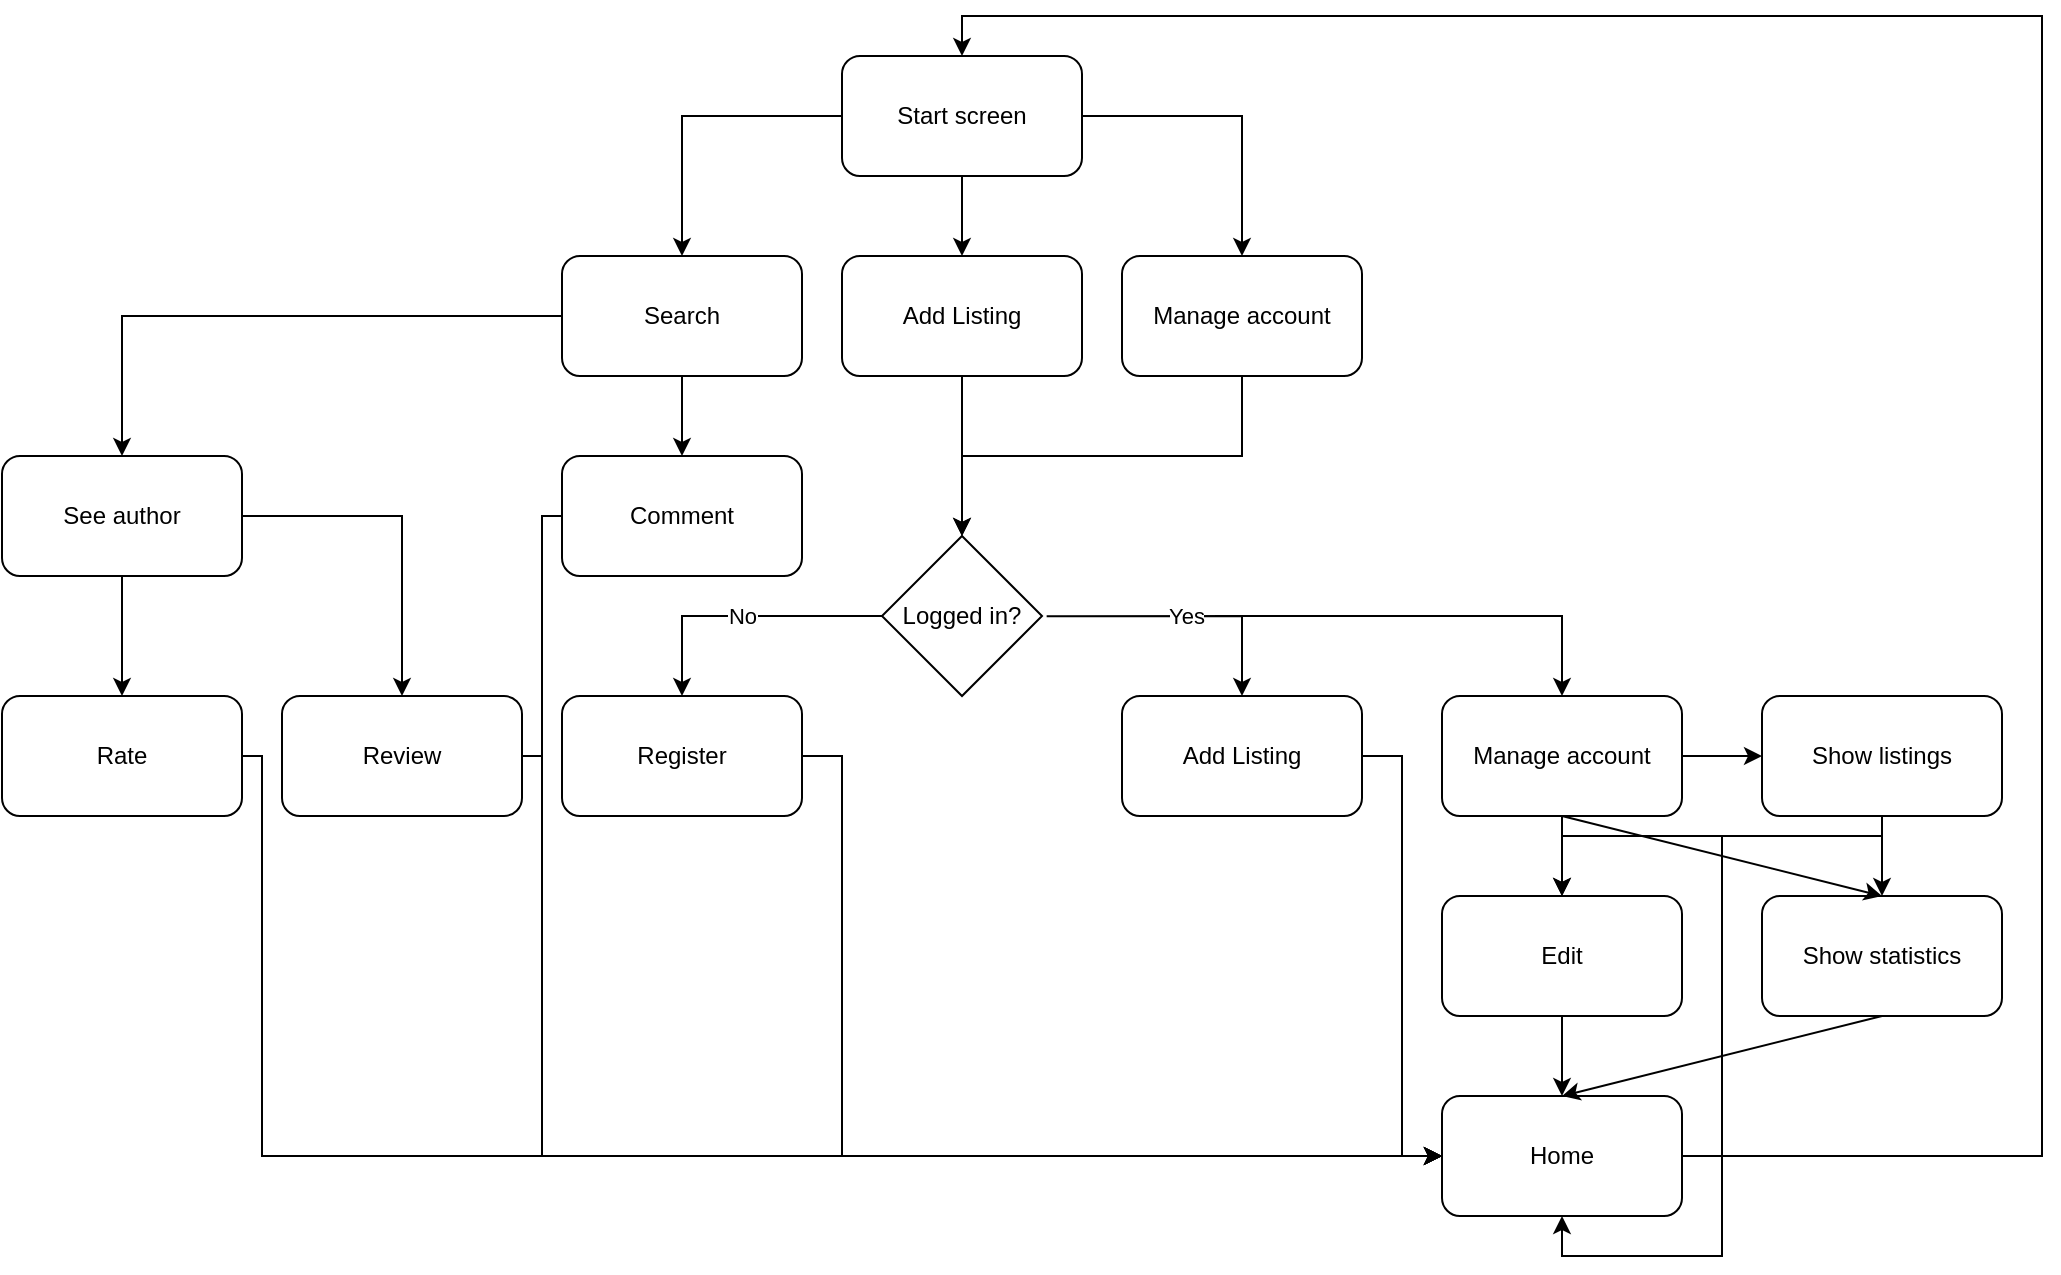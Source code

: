 <mxfile version="21.1.1" type="github">
  <diagram name="Strona-1" id="Mq5pYO8SvMUOLr7UjTYg">
    <mxGraphModel dx="3166" dy="1117" grid="1" gridSize="10" guides="1" tooltips="1" connect="1" arrows="1" fold="1" page="1" pageScale="1" pageWidth="827" pageHeight="1169" math="0" shadow="0">
      <root>
        <mxCell id="0" />
        <mxCell id="1" parent="0" />
        <mxCell id="Lx5xzdE4FL_pWe1vIzk7-6" style="edgeStyle=orthogonalEdgeStyle;rounded=0;orthogonalLoop=1;jettySize=auto;html=1;entryX=0.5;entryY=0;entryDx=0;entryDy=0;" edge="1" parent="1" source="Lx5xzdE4FL_pWe1vIzk7-1" target="Lx5xzdE4FL_pWe1vIzk7-4">
          <mxGeometry relative="1" as="geometry" />
        </mxCell>
        <mxCell id="Lx5xzdE4FL_pWe1vIzk7-7" style="edgeStyle=orthogonalEdgeStyle;rounded=0;orthogonalLoop=1;jettySize=auto;html=1;entryX=0.5;entryY=0;entryDx=0;entryDy=0;" edge="1" parent="1" source="Lx5xzdE4FL_pWe1vIzk7-1" target="Lx5xzdE4FL_pWe1vIzk7-3">
          <mxGeometry relative="1" as="geometry" />
        </mxCell>
        <mxCell id="Lx5xzdE4FL_pWe1vIzk7-8" style="edgeStyle=orthogonalEdgeStyle;rounded=0;orthogonalLoop=1;jettySize=auto;html=1;entryX=0.5;entryY=0;entryDx=0;entryDy=0;" edge="1" parent="1" source="Lx5xzdE4FL_pWe1vIzk7-1" target="Lx5xzdE4FL_pWe1vIzk7-2">
          <mxGeometry relative="1" as="geometry" />
        </mxCell>
        <mxCell id="Lx5xzdE4FL_pWe1vIzk7-1" value="Start screen" style="rounded=1;whiteSpace=wrap;html=1;" vertex="1" parent="1">
          <mxGeometry x="340" y="80" width="120" height="60" as="geometry" />
        </mxCell>
        <mxCell id="Lx5xzdE4FL_pWe1vIzk7-11" style="edgeStyle=orthogonalEdgeStyle;rounded=0;orthogonalLoop=1;jettySize=auto;html=1;" edge="1" parent="1" source="Lx5xzdE4FL_pWe1vIzk7-2">
          <mxGeometry relative="1" as="geometry">
            <mxPoint x="400" y="320" as="targetPoint" />
            <Array as="points">
              <mxPoint x="540" y="280" />
              <mxPoint x="400" y="280" />
            </Array>
          </mxGeometry>
        </mxCell>
        <mxCell id="Lx5xzdE4FL_pWe1vIzk7-2" value="Manage account" style="rounded=1;whiteSpace=wrap;html=1;" vertex="1" parent="1">
          <mxGeometry x="480" y="180" width="120" height="60" as="geometry" />
        </mxCell>
        <mxCell id="Lx5xzdE4FL_pWe1vIzk7-10" style="edgeStyle=orthogonalEdgeStyle;rounded=0;orthogonalLoop=1;jettySize=auto;html=1;entryX=0.5;entryY=0;entryDx=0;entryDy=0;" edge="1" parent="1" source="Lx5xzdE4FL_pWe1vIzk7-3" target="Lx5xzdE4FL_pWe1vIzk7-9">
          <mxGeometry relative="1" as="geometry" />
        </mxCell>
        <mxCell id="Lx5xzdE4FL_pWe1vIzk7-3" value="Add Listing" style="rounded=1;whiteSpace=wrap;html=1;" vertex="1" parent="1">
          <mxGeometry x="340" y="180" width="120" height="60" as="geometry" />
        </mxCell>
        <mxCell id="Lx5xzdE4FL_pWe1vIzk7-41" style="edgeStyle=orthogonalEdgeStyle;rounded=0;orthogonalLoop=1;jettySize=auto;html=1;entryX=0.5;entryY=0;entryDx=0;entryDy=0;" edge="1" parent="1" source="Lx5xzdE4FL_pWe1vIzk7-4" target="Lx5xzdE4FL_pWe1vIzk7-38">
          <mxGeometry relative="1" as="geometry" />
        </mxCell>
        <mxCell id="Lx5xzdE4FL_pWe1vIzk7-43" style="edgeStyle=orthogonalEdgeStyle;rounded=0;orthogonalLoop=1;jettySize=auto;html=1;entryX=0.5;entryY=0;entryDx=0;entryDy=0;" edge="1" parent="1" source="Lx5xzdE4FL_pWe1vIzk7-4" target="Lx5xzdE4FL_pWe1vIzk7-40">
          <mxGeometry relative="1" as="geometry" />
        </mxCell>
        <mxCell id="Lx5xzdE4FL_pWe1vIzk7-4" value="Search" style="rounded=1;whiteSpace=wrap;html=1;" vertex="1" parent="1">
          <mxGeometry x="200" y="180" width="120" height="60" as="geometry" />
        </mxCell>
        <mxCell id="Lx5xzdE4FL_pWe1vIzk7-9" value="Logged in?" style="rhombus;whiteSpace=wrap;html=1;" vertex="1" parent="1">
          <mxGeometry x="360" y="320" width="80" height="80" as="geometry" />
        </mxCell>
        <mxCell id="Lx5xzdE4FL_pWe1vIzk7-36" style="edgeStyle=orthogonalEdgeStyle;rounded=0;orthogonalLoop=1;jettySize=auto;html=1;entryX=0;entryY=0.5;entryDx=0;entryDy=0;" edge="1" parent="1" source="Lx5xzdE4FL_pWe1vIzk7-12" target="Lx5xzdE4FL_pWe1vIzk7-31">
          <mxGeometry relative="1" as="geometry">
            <mxPoint x="700" y="600" as="targetPoint" />
            <Array as="points">
              <mxPoint x="620" y="430" />
              <mxPoint x="620" y="630" />
            </Array>
          </mxGeometry>
        </mxCell>
        <mxCell id="Lx5xzdE4FL_pWe1vIzk7-12" value="Add Listing" style="rounded=1;whiteSpace=wrap;html=1;" vertex="1" parent="1">
          <mxGeometry x="480" y="400" width="120" height="60" as="geometry" />
        </mxCell>
        <mxCell id="Lx5xzdE4FL_pWe1vIzk7-37" style="edgeStyle=orthogonalEdgeStyle;rounded=0;orthogonalLoop=1;jettySize=auto;html=1;entryX=0;entryY=0.5;entryDx=0;entryDy=0;" edge="1" parent="1" source="Lx5xzdE4FL_pWe1vIzk7-13" target="Lx5xzdE4FL_pWe1vIzk7-31">
          <mxGeometry relative="1" as="geometry">
            <Array as="points">
              <mxPoint x="340" y="430" />
              <mxPoint x="340" y="630" />
            </Array>
          </mxGeometry>
        </mxCell>
        <mxCell id="Lx5xzdE4FL_pWe1vIzk7-13" value="Register" style="rounded=1;whiteSpace=wrap;html=1;" vertex="1" parent="1">
          <mxGeometry x="200" y="400" width="120" height="60" as="geometry" />
        </mxCell>
        <mxCell id="Lx5xzdE4FL_pWe1vIzk7-19" value="" style="endArrow=classic;html=1;rounded=0;exitX=1.029;exitY=0.502;exitDx=0;exitDy=0;exitPerimeter=0;entryX=0.5;entryY=0;entryDx=0;entryDy=0;" edge="1" parent="1" source="Lx5xzdE4FL_pWe1vIzk7-9" target="Lx5xzdE4FL_pWe1vIzk7-12">
          <mxGeometry relative="1" as="geometry">
            <mxPoint x="370" y="390" as="sourcePoint" />
            <mxPoint x="470" y="390" as="targetPoint" />
            <Array as="points">
              <mxPoint x="540" y="360" />
            </Array>
          </mxGeometry>
        </mxCell>
        <mxCell id="Lx5xzdE4FL_pWe1vIzk7-20" value="Yes" style="edgeLabel;resizable=0;html=1;align=center;verticalAlign=middle;" connectable="0" vertex="1" parent="Lx5xzdE4FL_pWe1vIzk7-19">
          <mxGeometry relative="1" as="geometry" />
        </mxCell>
        <mxCell id="Lx5xzdE4FL_pWe1vIzk7-21" value="" style="endArrow=classic;html=1;rounded=0;entryX=0.5;entryY=0;entryDx=0;entryDy=0;exitX=0;exitY=0.5;exitDx=0;exitDy=0;" edge="1" parent="1" source="Lx5xzdE4FL_pWe1vIzk7-9" target="Lx5xzdE4FL_pWe1vIzk7-13">
          <mxGeometry relative="1" as="geometry">
            <mxPoint x="380" y="350" as="sourcePoint" />
            <mxPoint x="480" y="350" as="targetPoint" />
            <Array as="points">
              <mxPoint x="260" y="360" />
            </Array>
          </mxGeometry>
        </mxCell>
        <mxCell id="Lx5xzdE4FL_pWe1vIzk7-22" value="No" style="edgeLabel;resizable=0;html=1;align=center;verticalAlign=middle;" connectable="0" vertex="1" parent="Lx5xzdE4FL_pWe1vIzk7-21">
          <mxGeometry relative="1" as="geometry" />
        </mxCell>
        <mxCell id="Lx5xzdE4FL_pWe1vIzk7-23" value="" style="endArrow=classic;html=1;rounded=0;entryX=0.5;entryY=0;entryDx=0;entryDy=0;" edge="1" parent="1" target="Lx5xzdE4FL_pWe1vIzk7-24">
          <mxGeometry width="50" height="50" relative="1" as="geometry">
            <mxPoint x="540" y="360" as="sourcePoint" />
            <mxPoint x="690" y="400" as="targetPoint" />
            <Array as="points">
              <mxPoint x="700" y="360" />
            </Array>
          </mxGeometry>
        </mxCell>
        <mxCell id="Lx5xzdE4FL_pWe1vIzk7-29" style="edgeStyle=orthogonalEdgeStyle;rounded=0;orthogonalLoop=1;jettySize=auto;html=1;exitX=0.5;exitY=1;exitDx=0;exitDy=0;entryX=0.5;entryY=0;entryDx=0;entryDy=0;" edge="1" parent="1" source="Lx5xzdE4FL_pWe1vIzk7-24" target="Lx5xzdE4FL_pWe1vIzk7-25">
          <mxGeometry relative="1" as="geometry" />
        </mxCell>
        <mxCell id="Lx5xzdE4FL_pWe1vIzk7-52" style="edgeStyle=orthogonalEdgeStyle;rounded=0;orthogonalLoop=1;jettySize=auto;html=1;entryX=0;entryY=0.5;entryDx=0;entryDy=0;" edge="1" parent="1" source="Lx5xzdE4FL_pWe1vIzk7-24" target="Lx5xzdE4FL_pWe1vIzk7-26">
          <mxGeometry relative="1" as="geometry" />
        </mxCell>
        <mxCell id="Lx5xzdE4FL_pWe1vIzk7-24" value="Manage account" style="rounded=1;whiteSpace=wrap;html=1;" vertex="1" parent="1">
          <mxGeometry x="640" y="400" width="120" height="60" as="geometry" />
        </mxCell>
        <mxCell id="Lx5xzdE4FL_pWe1vIzk7-33" style="edgeStyle=orthogonalEdgeStyle;rounded=0;orthogonalLoop=1;jettySize=auto;html=1;" edge="1" parent="1" source="Lx5xzdE4FL_pWe1vIzk7-25">
          <mxGeometry relative="1" as="geometry">
            <mxPoint x="700.0" y="600" as="targetPoint" />
            <Array as="points">
              <mxPoint x="700" y="590" />
              <mxPoint x="700" y="590" />
            </Array>
          </mxGeometry>
        </mxCell>
        <mxCell id="Lx5xzdE4FL_pWe1vIzk7-25" value="Edit" style="rounded=1;whiteSpace=wrap;html=1;" vertex="1" parent="1">
          <mxGeometry x="640" y="500" width="120" height="60" as="geometry" />
        </mxCell>
        <mxCell id="Lx5xzdE4FL_pWe1vIzk7-53" style="edgeStyle=orthogonalEdgeStyle;rounded=0;orthogonalLoop=1;jettySize=auto;html=1;entryX=0.5;entryY=1;entryDx=0;entryDy=0;" edge="1" parent="1" source="Lx5xzdE4FL_pWe1vIzk7-26" target="Lx5xzdE4FL_pWe1vIzk7-31">
          <mxGeometry relative="1" as="geometry">
            <Array as="points">
              <mxPoint x="860" y="470" />
              <mxPoint x="780" y="470" />
              <mxPoint x="780" y="680" />
              <mxPoint x="700" y="680" />
            </Array>
          </mxGeometry>
        </mxCell>
        <mxCell id="Lx5xzdE4FL_pWe1vIzk7-54" style="edgeStyle=orthogonalEdgeStyle;rounded=0;orthogonalLoop=1;jettySize=auto;html=1;entryX=0.5;entryY=0;entryDx=0;entryDy=0;" edge="1" parent="1" source="Lx5xzdE4FL_pWe1vIzk7-26" target="Lx5xzdE4FL_pWe1vIzk7-27">
          <mxGeometry relative="1" as="geometry" />
        </mxCell>
        <mxCell id="Lx5xzdE4FL_pWe1vIzk7-55" style="edgeStyle=orthogonalEdgeStyle;rounded=0;orthogonalLoop=1;jettySize=auto;html=1;entryX=0.5;entryY=0;entryDx=0;entryDy=0;" edge="1" parent="1" source="Lx5xzdE4FL_pWe1vIzk7-26" target="Lx5xzdE4FL_pWe1vIzk7-25">
          <mxGeometry relative="1" as="geometry">
            <Array as="points">
              <mxPoint x="860" y="470" />
              <mxPoint x="700" y="470" />
            </Array>
          </mxGeometry>
        </mxCell>
        <mxCell id="Lx5xzdE4FL_pWe1vIzk7-26" value="Show listings" style="rounded=1;whiteSpace=wrap;html=1;" vertex="1" parent="1">
          <mxGeometry x="800" y="400" width="120" height="60" as="geometry" />
        </mxCell>
        <mxCell id="Lx5xzdE4FL_pWe1vIzk7-27" value="Show statistics" style="rounded=1;whiteSpace=wrap;html=1;" vertex="1" parent="1">
          <mxGeometry x="800" y="500" width="120" height="60" as="geometry" />
        </mxCell>
        <mxCell id="Lx5xzdE4FL_pWe1vIzk7-30" value="" style="endArrow=classic;html=1;rounded=0;entryX=0.5;entryY=0;entryDx=0;entryDy=0;" edge="1" parent="1" target="Lx5xzdE4FL_pWe1vIzk7-27">
          <mxGeometry width="50" height="50" relative="1" as="geometry">
            <mxPoint x="700" y="460" as="sourcePoint" />
            <mxPoint x="750" y="440" as="targetPoint" />
          </mxGeometry>
        </mxCell>
        <mxCell id="Lx5xzdE4FL_pWe1vIzk7-35" style="edgeStyle=orthogonalEdgeStyle;rounded=0;orthogonalLoop=1;jettySize=auto;html=1;entryX=0.5;entryY=0;entryDx=0;entryDy=0;" edge="1" parent="1" source="Lx5xzdE4FL_pWe1vIzk7-31" target="Lx5xzdE4FL_pWe1vIzk7-1">
          <mxGeometry relative="1" as="geometry">
            <Array as="points">
              <mxPoint x="940" y="630" />
              <mxPoint x="940" y="60" />
              <mxPoint x="400" y="60" />
            </Array>
          </mxGeometry>
        </mxCell>
        <mxCell id="Lx5xzdE4FL_pWe1vIzk7-31" value="Home" style="rounded=1;whiteSpace=wrap;html=1;" vertex="1" parent="1">
          <mxGeometry x="640" y="600" width="120" height="60" as="geometry" />
        </mxCell>
        <mxCell id="Lx5xzdE4FL_pWe1vIzk7-34" value="" style="endArrow=classic;html=1;rounded=0;exitX=0.5;exitY=1;exitDx=0;exitDy=0;" edge="1" parent="1" source="Lx5xzdE4FL_pWe1vIzk7-27">
          <mxGeometry width="50" height="50" relative="1" as="geometry">
            <mxPoint x="670" y="620" as="sourcePoint" />
            <mxPoint x="700" y="600" as="targetPoint" />
          </mxGeometry>
        </mxCell>
        <mxCell id="Lx5xzdE4FL_pWe1vIzk7-49" style="edgeStyle=orthogonalEdgeStyle;rounded=0;orthogonalLoop=1;jettySize=auto;html=1;entryX=0;entryY=0.5;entryDx=0;entryDy=0;" edge="1" parent="1" source="Lx5xzdE4FL_pWe1vIzk7-38" target="Lx5xzdE4FL_pWe1vIzk7-31">
          <mxGeometry relative="1" as="geometry">
            <Array as="points">
              <mxPoint x="190" y="310" />
              <mxPoint x="190" y="630" />
            </Array>
          </mxGeometry>
        </mxCell>
        <mxCell id="Lx5xzdE4FL_pWe1vIzk7-38" value="Comment" style="rounded=1;whiteSpace=wrap;html=1;" vertex="1" parent="1">
          <mxGeometry x="200" y="280" width="120" height="60" as="geometry" />
        </mxCell>
        <mxCell id="Lx5xzdE4FL_pWe1vIzk7-47" style="edgeStyle=orthogonalEdgeStyle;rounded=0;orthogonalLoop=1;jettySize=auto;html=1;" edge="1" parent="1" source="Lx5xzdE4FL_pWe1vIzk7-39">
          <mxGeometry relative="1" as="geometry">
            <mxPoint x="640" y="630" as="targetPoint" />
            <Array as="points">
              <mxPoint x="190" y="430" />
              <mxPoint x="190" y="630" />
            </Array>
          </mxGeometry>
        </mxCell>
        <mxCell id="Lx5xzdE4FL_pWe1vIzk7-39" value="Review" style="rounded=1;whiteSpace=wrap;html=1;" vertex="1" parent="1">
          <mxGeometry x="60" y="400" width="120" height="60" as="geometry" />
        </mxCell>
        <mxCell id="Lx5xzdE4FL_pWe1vIzk7-45" style="edgeStyle=orthogonalEdgeStyle;rounded=0;orthogonalLoop=1;jettySize=auto;html=1;entryX=0.5;entryY=0;entryDx=0;entryDy=0;" edge="1" parent="1" source="Lx5xzdE4FL_pWe1vIzk7-40" target="Lx5xzdE4FL_pWe1vIzk7-44">
          <mxGeometry relative="1" as="geometry" />
        </mxCell>
        <mxCell id="Lx5xzdE4FL_pWe1vIzk7-46" style="edgeStyle=orthogonalEdgeStyle;rounded=0;orthogonalLoop=1;jettySize=auto;html=1;entryX=0.5;entryY=0;entryDx=0;entryDy=0;" edge="1" parent="1" source="Lx5xzdE4FL_pWe1vIzk7-40" target="Lx5xzdE4FL_pWe1vIzk7-39">
          <mxGeometry relative="1" as="geometry" />
        </mxCell>
        <mxCell id="Lx5xzdE4FL_pWe1vIzk7-40" value="See author" style="rounded=1;whiteSpace=wrap;html=1;" vertex="1" parent="1">
          <mxGeometry x="-80" y="280" width="120" height="60" as="geometry" />
        </mxCell>
        <mxCell id="Lx5xzdE4FL_pWe1vIzk7-48" style="edgeStyle=orthogonalEdgeStyle;rounded=0;orthogonalLoop=1;jettySize=auto;html=1;entryX=0;entryY=0.5;entryDx=0;entryDy=0;" edge="1" parent="1" source="Lx5xzdE4FL_pWe1vIzk7-44" target="Lx5xzdE4FL_pWe1vIzk7-31">
          <mxGeometry relative="1" as="geometry">
            <Array as="points">
              <mxPoint x="50" y="430" />
              <mxPoint x="50" y="630" />
            </Array>
          </mxGeometry>
        </mxCell>
        <mxCell id="Lx5xzdE4FL_pWe1vIzk7-44" value="Rate" style="rounded=1;whiteSpace=wrap;html=1;" vertex="1" parent="1">
          <mxGeometry x="-80" y="400" width="120" height="60" as="geometry" />
        </mxCell>
      </root>
    </mxGraphModel>
  </diagram>
</mxfile>
